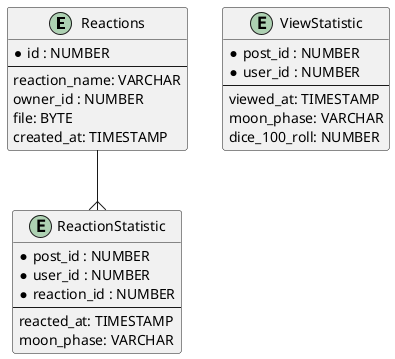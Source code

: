 @startuml

entity "Reactions" {
  * id : NUMBER
  --
  reaction_name: VARCHAR
  owner_id : NUMBER
  file: BYTE
  created_at: TIMESTAMP
}


entity "ReactionStatistic" {
  * post_id : NUMBER
  * user_id : NUMBER
  * reaction_id : NUMBER
  --
  reacted_at: TIMESTAMP
  moon_phase: VARCHAR
}

entity "ViewStatistic" {
  * post_id : NUMBER
  * user_id : NUMBER
  --
  viewed_at: TIMESTAMP
  moon_phase: VARCHAR
  dice_100_roll: NUMBER
}

Reactions --{ ReactionStatistic

@enduml